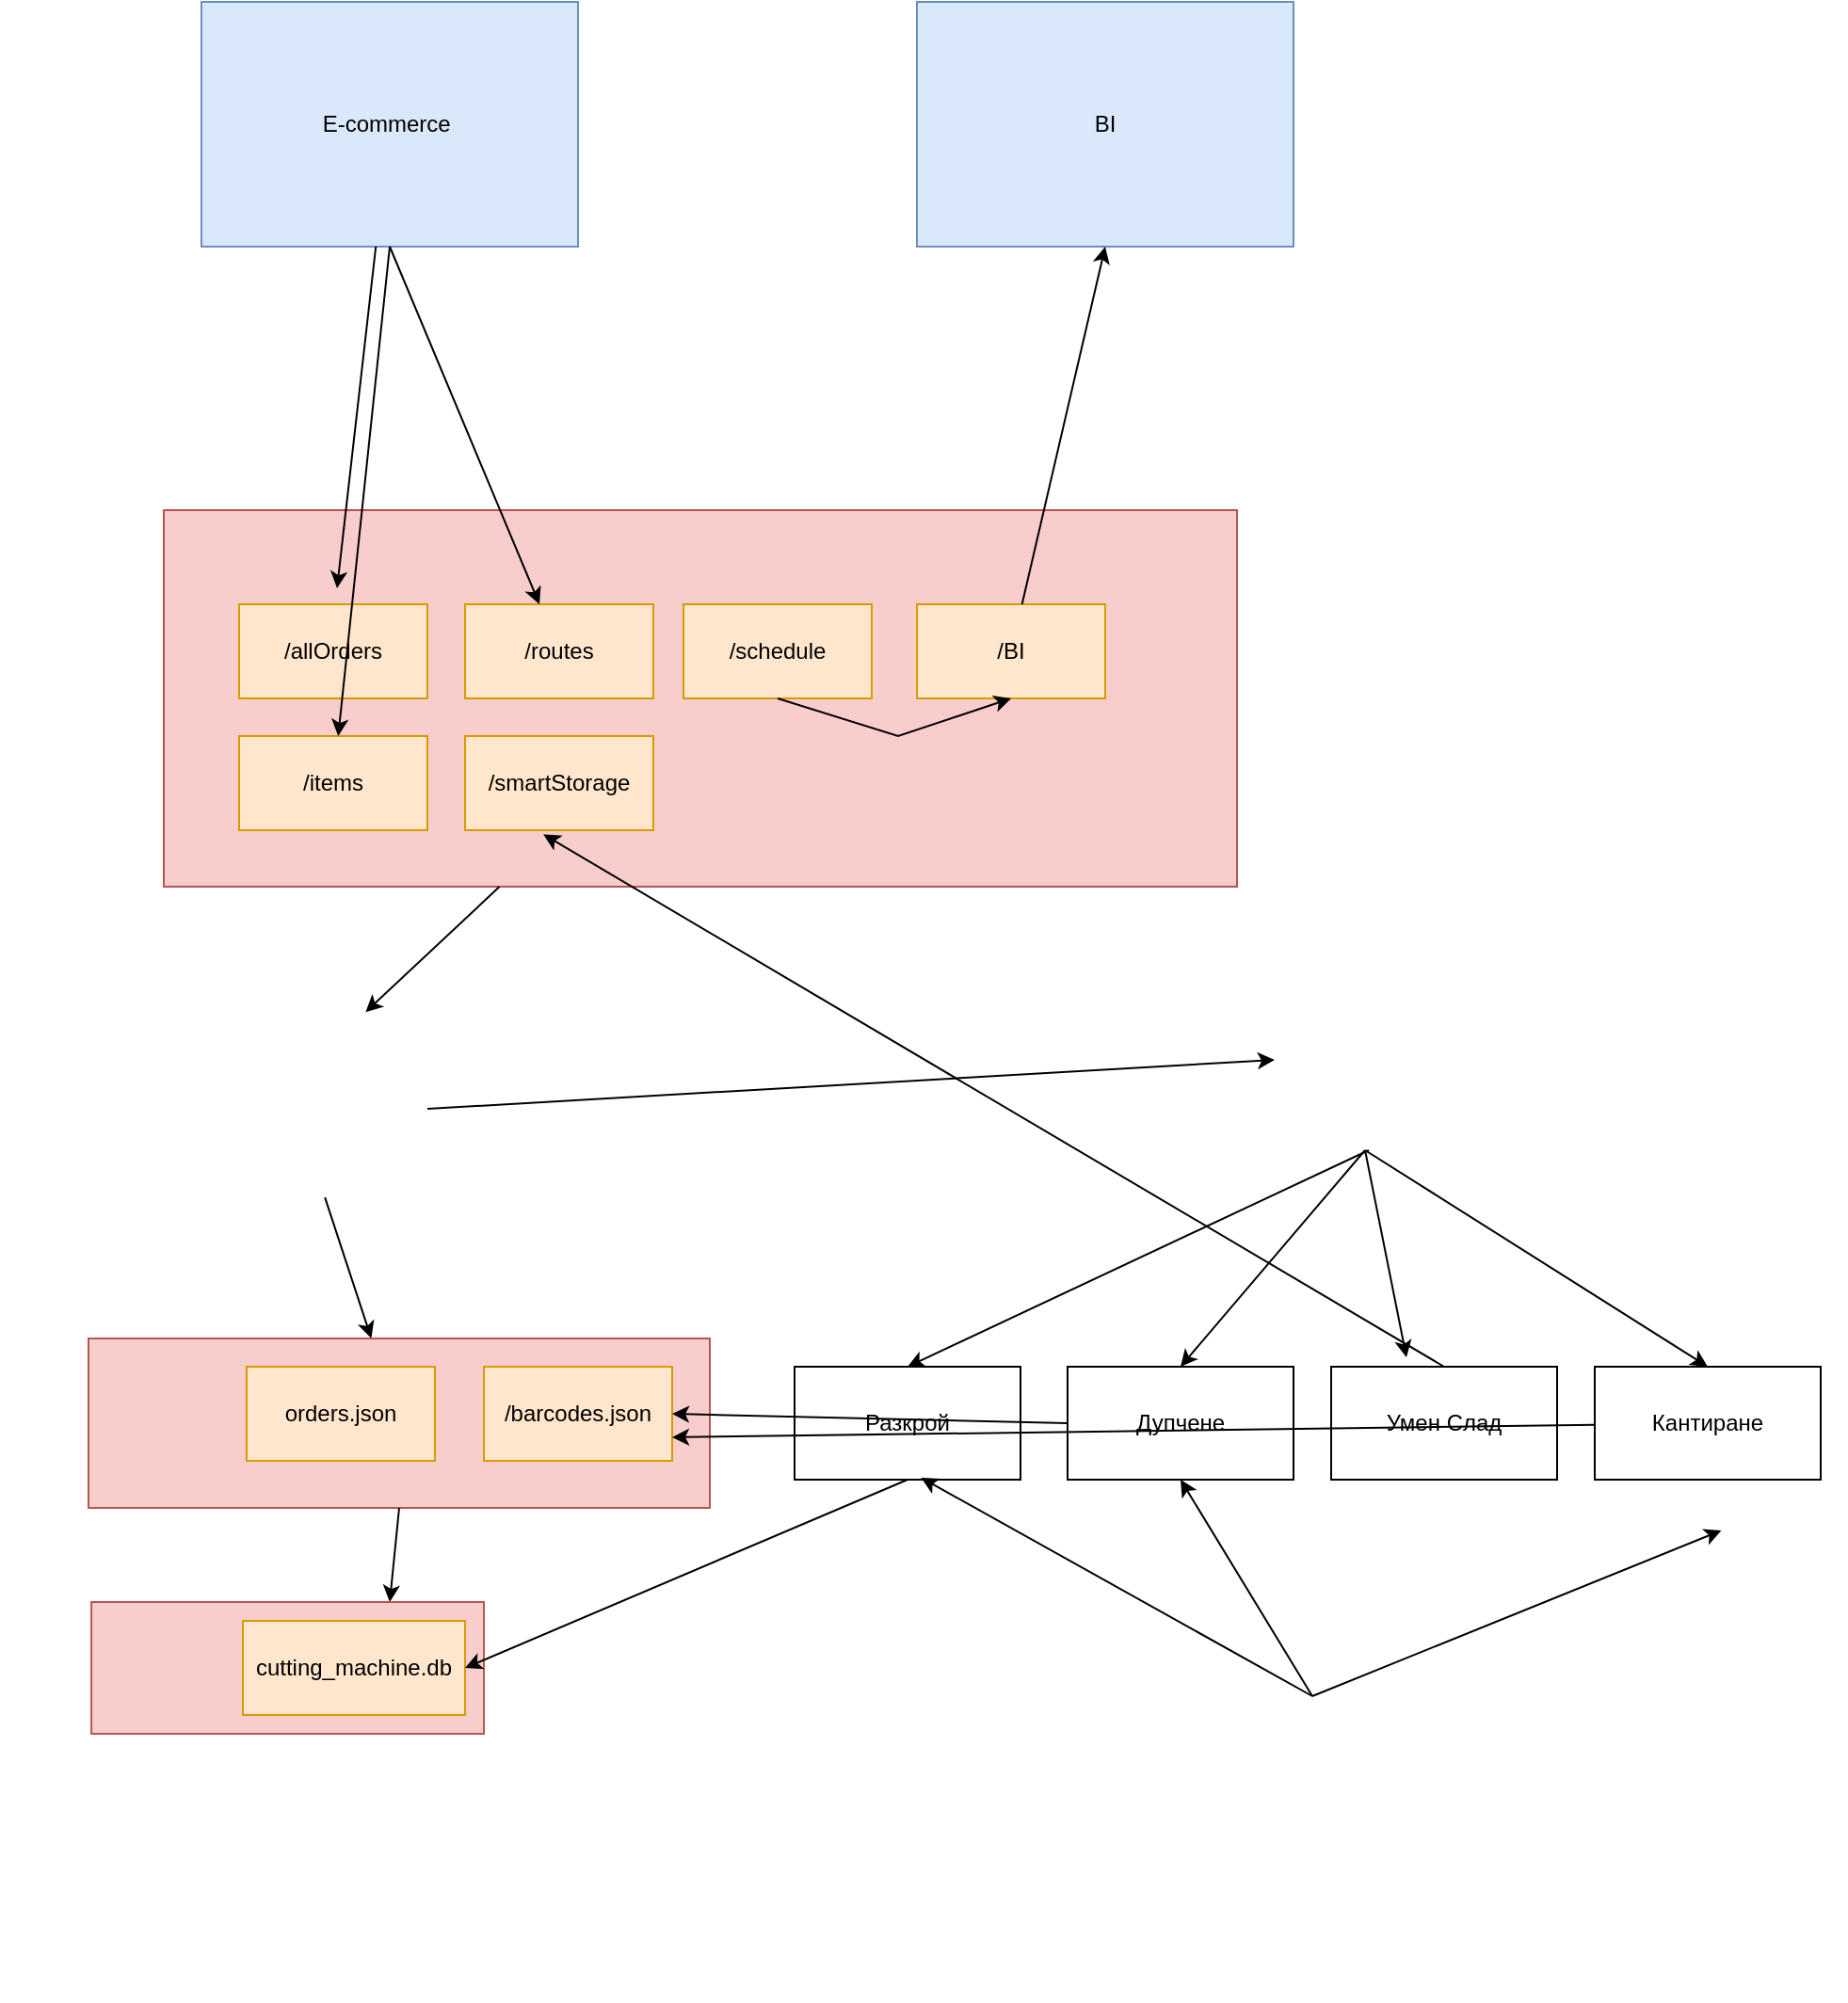 <mxfile version="17.1.3" type="github">
  <diagram id="1dXitBa1tYRR6ALUjFQJ" name="Page-1">
    <mxGraphModel dx="1888" dy="547" grid="1" gridSize="10" guides="1" tooltips="1" connect="1" arrows="1" fold="1" page="1" pageScale="1" pageWidth="850" pageHeight="1100" math="0" shadow="0">
      <root>
        <mxCell id="0" />
        <mxCell id="1" parent="0" />
        <mxCell id="5cHCx3r3s3_XpyU0GuuB-34" value="" style="shape=image;verticalLabelPosition=bottom;labelBackgroundColor=default;verticalAlign=top;aspect=fixed;imageAspect=0;image=https://uploads.sitepoint.com/wp-content/uploads/2016/10/1477673935anime-logo.png;" vertex="1" parent="1">
          <mxGeometry x="-265.51" y="824" width="105.51" height="28" as="geometry" />
        </mxCell>
        <mxCell id="5cHCx3r3s3_XpyU0GuuB-35" value="" style="shape=image;verticalLabelPosition=bottom;labelBackgroundColor=default;verticalAlign=top;aspect=fixed;imageAspect=0;image=https://uploads.sitepoint.com/wp-content/uploads/2016/10/1477673935anime-logo.png;" vertex="1" parent="1">
          <mxGeometry x="14.49" y="824" width="105.51" height="28" as="geometry" />
        </mxCell>
        <mxCell id="5cHCx3r3s3_XpyU0GuuB-33" value="" style="shape=image;verticalLabelPosition=bottom;labelBackgroundColor=default;verticalAlign=top;aspect=fixed;imageAspect=0;image=https://uploads.sitepoint.com/wp-content/uploads/2016/10/1477673935anime-logo.png;" vertex="1" parent="1">
          <mxGeometry x="-410.51" y="824" width="105.51" height="28" as="geometry" />
        </mxCell>
        <mxCell id="qF_yDrrP_VQrt9cK3OHo-15" value="" style="shape=image;verticalLabelPosition=bottom;labelBackgroundColor=default;verticalAlign=top;aspect=fixed;imageAspect=0;image=https://www.chartjs.org/img/chartjs-logo.svg;" parent="1" vertex="1">
          <mxGeometry x="-452" y="104" width="92" height="92" as="geometry" />
        </mxCell>
        <mxCell id="qF_yDrrP_VQrt9cK3OHo-13" value="" style="shape=image;verticalLabelPosition=bottom;labelBackgroundColor=default;verticalAlign=top;aspect=fixed;imageAspect=0;image=https://zzz.dog/img/zdog-thumbnail.png;" parent="1" vertex="1">
          <mxGeometry x="-846.66" y="110" width="106.66" height="80" as="geometry" />
        </mxCell>
        <mxCell id="qF_yDrrP_VQrt9cK3OHo-7" value="" style="rounded=0;whiteSpace=wrap;html=1;fillColor=#f8cecc;strokeColor=#b85450;" parent="1" vertex="1">
          <mxGeometry x="-760" y="310" width="570" height="200" as="geometry" />
        </mxCell>
        <mxCell id="qF_yDrrP_VQrt9cK3OHo-6" value="E-commerce&amp;nbsp;" style="rounded=0;whiteSpace=wrap;html=1;fillColor=#dae8fc;strokeColor=#6c8ebf;" parent="1" vertex="1">
          <mxGeometry x="-740" y="40" width="200" height="130" as="geometry" />
        </mxCell>
        <UserObject label="" link="https://th.bing.com/th/id/OIP.QvJHAjIrrxROZa2Gb8kqxgHaHa?pid=ImgDet&amp;rs=1" id="qF_yDrrP_VQrt9cK3OHo-1">
          <mxCell style="shape=image;verticalLabelPosition=bottom;labelBackgroundColor=default;verticalAlign=top;aspect=fixed;imageAspect=0;image=https://upload.wikimedia.org/wikipedia/commons/thumb/1/1b/Svelte_Logo.svg/1200px-Svelte_Logo.svg.png;" parent="1" vertex="1">
            <mxGeometry x="-780" y="90" width="83.07" height="100" as="geometry" />
          </mxCell>
        </UserObject>
        <mxCell id="qF_yDrrP_VQrt9cK3OHo-4" value="" style="shape=image;verticalLabelPosition=bottom;labelBackgroundColor=default;verticalAlign=top;aspect=fixed;imageAspect=0;image=https://cdn4.iconfinder.com/data/icons/google-i-o-2016/512/google_firebase-2-512.png;" parent="1" vertex="1">
          <mxGeometry x="-830" y="230" width="162" height="162" as="geometry" />
        </mxCell>
        <mxCell id="qF_yDrrP_VQrt9cK3OHo-8" value="/allOrders" style="rounded=0;whiteSpace=wrap;html=1;fillColor=#ffe6cc;strokeColor=#d79b00;" parent="1" vertex="1">
          <mxGeometry x="-720" y="360" width="100" height="50" as="geometry" />
        </mxCell>
        <mxCell id="qF_yDrrP_VQrt9cK3OHo-9" value="/routes" style="rounded=0;whiteSpace=wrap;html=1;fillColor=#ffe6cc;strokeColor=#d79b00;" parent="1" vertex="1">
          <mxGeometry x="-600" y="360" width="100" height="50" as="geometry" />
        </mxCell>
        <mxCell id="qF_yDrrP_VQrt9cK3OHo-10" value="/schedule" style="rounded=0;whiteSpace=wrap;html=1;fillColor=#ffe6cc;strokeColor=#d79b00;" parent="1" vertex="1">
          <mxGeometry x="-484" y="360" width="100" height="50" as="geometry" />
        </mxCell>
        <mxCell id="qF_yDrrP_VQrt9cK3OHo-11" value="/BI" style="rounded=0;whiteSpace=wrap;html=1;fillColor=#ffe6cc;strokeColor=#d79b00;" parent="1" vertex="1">
          <mxGeometry x="-360" y="360" width="100" height="50" as="geometry" />
        </mxCell>
        <mxCell id="qF_yDrrP_VQrt9cK3OHo-12" value="BI" style="rounded=0;whiteSpace=wrap;html=1;fillColor=#dae8fc;strokeColor=#6c8ebf;" parent="1" vertex="1">
          <mxGeometry x="-360" y="40" width="200" height="130" as="geometry" />
        </mxCell>
        <UserObject label="" link="https://th.bing.com/th/id/OIP.QvJHAjIrrxROZa2Gb8kqxgHaHa?pid=ImgDet&amp;rs=1" id="qF_yDrrP_VQrt9cK3OHo-14">
          <mxCell style="shape=image;verticalLabelPosition=bottom;labelBackgroundColor=default;verticalAlign=top;aspect=fixed;imageAspect=0;image=https://upload.wikimedia.org/wikipedia/commons/thumb/1/1b/Svelte_Logo.svg/1200px-Svelte_Logo.svg.png;" parent="1" vertex="1">
            <mxGeometry x="-400" y="100" width="83.07" height="100" as="geometry" />
          </mxCell>
        </UserObject>
        <mxCell id="qF_yDrrP_VQrt9cK3OHo-16" value="/items" style="rounded=0;whiteSpace=wrap;html=1;fillColor=#ffe6cc;strokeColor=#d79b00;" parent="1" vertex="1">
          <mxGeometry x="-720" y="430" width="100" height="50" as="geometry" />
        </mxCell>
        <mxCell id="qF_yDrrP_VQrt9cK3OHo-17" value="" style="shape=image;verticalLabelPosition=bottom;labelBackgroundColor=default;verticalAlign=top;aspect=fixed;imageAspect=0;image=https://cdn.iconscout.com/icon/free/png-256/python-3521655-2945099.png;" parent="1" vertex="1">
          <mxGeometry x="-716" y="580" width="96" height="96" as="geometry" />
        </mxCell>
        <mxCell id="5cHCx3r3s3_XpyU0GuuB-1" value="" style="endArrow=classic;html=1;rounded=0;entryX=0.658;entryY=-0.035;entryDx=0;entryDy=0;entryPerimeter=0;" edge="1" parent="1" source="qF_yDrrP_VQrt9cK3OHo-7" target="qF_yDrrP_VQrt9cK3OHo-17">
          <mxGeometry width="50" height="50" relative="1" as="geometry">
            <mxPoint x="-680" y="570" as="sourcePoint" />
            <mxPoint x="-580" y="570" as="targetPoint" />
            <Array as="points" />
          </mxGeometry>
        </mxCell>
        <mxCell id="5cHCx3r3s3_XpyU0GuuB-2" value="" style="endArrow=classic;html=1;rounded=0;exitX=0.433;exitY=0.99;exitDx=0;exitDy=0;exitPerimeter=0;" edge="1" parent="1" source="qF_yDrrP_VQrt9cK3OHo-17" target="5cHCx3r3s3_XpyU0GuuB-3">
          <mxGeometry width="50" height="50" relative="1" as="geometry">
            <mxPoint x="-470" y="780" as="sourcePoint" />
            <mxPoint x="-674" y="760" as="targetPoint" />
          </mxGeometry>
        </mxCell>
        <mxCell id="5cHCx3r3s3_XpyU0GuuB-3" value="" style="rounded=0;whiteSpace=wrap;html=1;fillColor=#f8cecc;strokeColor=#b85450;" vertex="1" parent="1">
          <mxGeometry x="-800" y="750" width="330" height="90" as="geometry" />
        </mxCell>
        <mxCell id="5cHCx3r3s3_XpyU0GuuB-6" value="orders.json" style="rounded=0;whiteSpace=wrap;html=1;fillColor=#ffe6cc;strokeColor=#d79b00;" vertex="1" parent="1">
          <mxGeometry x="-716" y="765" width="100" height="50" as="geometry" />
        </mxCell>
        <mxCell id="5cHCx3r3s3_XpyU0GuuB-7" value="/barcodes.json" style="rounded=0;whiteSpace=wrap;html=1;fillColor=#ffe6cc;strokeColor=#d79b00;" vertex="1" parent="1">
          <mxGeometry x="-590" y="765" width="100" height="50" as="geometry" />
        </mxCell>
        <mxCell id="5cHCx3r3s3_XpyU0GuuB-9" style="edgeStyle=orthogonalEdgeStyle;rounded=0;orthogonalLoop=1;jettySize=auto;html=1;exitX=0.5;exitY=1;exitDx=0;exitDy=0;" edge="1" parent="1" source="5cHCx3r3s3_XpyU0GuuB-3" target="5cHCx3r3s3_XpyU0GuuB-3">
          <mxGeometry relative="1" as="geometry" />
        </mxCell>
        <mxCell id="5cHCx3r3s3_XpyU0GuuB-11" value="" style="shape=image;verticalLabelPosition=bottom;labelBackgroundColor=default;verticalAlign=top;aspect=fixed;imageAspect=0;image=https://cdn-icons-png.flaticon.com/512/136/136443.png;" vertex="1" parent="1">
          <mxGeometry x="-790" y="760" width="60" height="60" as="geometry" />
        </mxCell>
        <mxCell id="5cHCx3r3s3_XpyU0GuuB-12" value="" style="endArrow=classic;html=1;rounded=0;exitX=0.5;exitY=1;exitDx=0;exitDy=0;" edge="1" parent="1" source="5cHCx3r3s3_XpyU0GuuB-3">
          <mxGeometry width="50" height="50" relative="1" as="geometry">
            <mxPoint x="-470" y="710" as="sourcePoint" />
            <mxPoint x="-640" y="890" as="targetPoint" />
          </mxGeometry>
        </mxCell>
        <mxCell id="5cHCx3r3s3_XpyU0GuuB-13" value="" style="rounded=0;whiteSpace=wrap;html=1;fillColor=#f8cecc;strokeColor=#b85450;" vertex="1" parent="1">
          <mxGeometry x="-798.46" y="890" width="208.46" height="70" as="geometry" />
        </mxCell>
        <mxCell id="5cHCx3r3s3_XpyU0GuuB-14" value="" style="shape=image;verticalLabelPosition=bottom;labelBackgroundColor=default;verticalAlign=top;aspect=fixed;imageAspect=0;image=https://upload.wikimedia.org/wikipedia/commons/thumb/9/97/Sqlite-square-icon.svg/1200px-Sqlite-square-icon.svg.png;" vertex="1" parent="1">
          <mxGeometry x="-790" y="895" width="60" height="60" as="geometry" />
        </mxCell>
        <mxCell id="5cHCx3r3s3_XpyU0GuuB-15" value="cutting_machine.db" style="rounded=0;whiteSpace=wrap;html=1;fillColor=#ffe6cc;strokeColor=#d79b00;" vertex="1" parent="1">
          <mxGeometry x="-718" y="900" width="118" height="50" as="geometry" />
        </mxCell>
        <mxCell id="5cHCx3r3s3_XpyU0GuuB-17" value="" style="shape=image;verticalLabelPosition=bottom;labelBackgroundColor=default;verticalAlign=top;aspect=fixed;imageAspect=0;image=https://cdn.iconscout.com/icon/free/png-256/python-3521655-2945099.png;" vertex="1" parent="1">
          <mxGeometry x="-170" y="554" width="96" height="96" as="geometry" />
        </mxCell>
        <mxCell id="5cHCx3r3s3_XpyU0GuuB-16" value="" style="shape=image;verticalLabelPosition=bottom;labelBackgroundColor=default;verticalAlign=top;aspect=fixed;imageAspect=0;image=https://cdn-icons-png.flaticon.com/512/468/468369.png;" vertex="1" parent="1">
          <mxGeometry x="-180" y="600.5" width="55" height="55" as="geometry" />
        </mxCell>
        <mxCell id="5cHCx3r3s3_XpyU0GuuB-18" value="" style="endArrow=classic;html=1;rounded=0;exitX=1;exitY=0.5;exitDx=0;exitDy=0;entryX=0;entryY=0.5;entryDx=0;entryDy=0;" edge="1" parent="1" source="qF_yDrrP_VQrt9cK3OHo-17" target="5cHCx3r3s3_XpyU0GuuB-17">
          <mxGeometry width="50" height="50" relative="1" as="geometry">
            <mxPoint x="-470" y="780" as="sourcePoint" />
            <mxPoint x="-420" y="730" as="targetPoint" />
          </mxGeometry>
        </mxCell>
        <mxCell id="5cHCx3r3s3_XpyU0GuuB-20" value="Разкрой" style="rounded=0;whiteSpace=wrap;html=1;" vertex="1" parent="1">
          <mxGeometry x="-425" y="765" width="120" height="60" as="geometry" />
        </mxCell>
        <mxCell id="5cHCx3r3s3_XpyU0GuuB-21" value="Кантиране" style="rounded=0;whiteSpace=wrap;html=1;" vertex="1" parent="1">
          <mxGeometry y="765" width="120" height="60" as="geometry" />
        </mxCell>
        <mxCell id="5cHCx3r3s3_XpyU0GuuB-22" value="Дупчене" style="rounded=0;whiteSpace=wrap;html=1;" vertex="1" parent="1">
          <mxGeometry x="-280" y="765" width="120" height="60" as="geometry" />
        </mxCell>
        <mxCell id="5cHCx3r3s3_XpyU0GuuB-23" value="Умен Слад" style="rounded=0;whiteSpace=wrap;html=1;" vertex="1" parent="1">
          <mxGeometry x="-140" y="765" width="120" height="60" as="geometry" />
        </mxCell>
        <UserObject label="" link="https://th.bing.com/th/id/OIP.QvJHAjIrrxROZa2Gb8kqxgHaHa?pid=ImgDet&amp;rs=1" id="5cHCx3r3s3_XpyU0GuuB-25">
          <mxCell style="shape=image;verticalLabelPosition=bottom;labelBackgroundColor=default;verticalAlign=top;aspect=fixed;imageAspect=0;image=https://upload.wikimedia.org/wikipedia/commons/thumb/1/1b/Svelte_Logo.svg/1200px-Svelte_Logo.svg.png;" vertex="1" parent="1">
            <mxGeometry x="-340" y="800" width="43.2" height="52" as="geometry" />
          </mxCell>
        </UserObject>
        <UserObject label="" link="https://th.bing.com/th/id/OIP.QvJHAjIrrxROZa2Gb8kqxgHaHa?pid=ImgDet&amp;rs=1" id="5cHCx3r3s3_XpyU0GuuB-26">
          <mxCell style="shape=image;verticalLabelPosition=bottom;labelBackgroundColor=default;verticalAlign=top;aspect=fixed;imageAspect=0;image=https://upload.wikimedia.org/wikipedia/commons/thumb/1/1b/Svelte_Logo.svg/1200px-Svelte_Logo.svg.png;" vertex="1" parent="1">
            <mxGeometry x="-190" y="800" width="43.2" height="52" as="geometry" />
          </mxCell>
        </UserObject>
        <UserObject label="" link="https://th.bing.com/th/id/OIP.QvJHAjIrrxROZa2Gb8kqxgHaHa?pid=ImgDet&amp;rs=1" id="5cHCx3r3s3_XpyU0GuuB-27">
          <mxCell style="shape=image;verticalLabelPosition=bottom;labelBackgroundColor=default;verticalAlign=top;aspect=fixed;imageAspect=0;image=https://upload.wikimedia.org/wikipedia/commons/thumb/1/1b/Svelte_Logo.svg/1200px-Svelte_Logo.svg.png;" vertex="1" parent="1">
            <mxGeometry x="-50" y="801" width="43.2" height="52" as="geometry" />
          </mxCell>
        </UserObject>
        <UserObject label="" link="https://th.bing.com/th/id/OIP.QvJHAjIrrxROZa2Gb8kqxgHaHa?pid=ImgDet&amp;rs=1" id="5cHCx3r3s3_XpyU0GuuB-28">
          <mxCell style="shape=image;verticalLabelPosition=bottom;labelBackgroundColor=default;verticalAlign=top;aspect=fixed;imageAspect=0;image=https://upload.wikimedia.org/wikipedia/commons/thumb/1/1b/Svelte_Logo.svg/1200px-Svelte_Logo.svg.png;" vertex="1" parent="1">
            <mxGeometry x="90" y="810" width="43.2" height="52" as="geometry" />
          </mxCell>
        </UserObject>
        <mxCell id="5cHCx3r3s3_XpyU0GuuB-29" value="" style="endArrow=classic;html=1;rounded=0;" edge="1" parent="1">
          <mxGeometry width="50" height="50" relative="1" as="geometry">
            <mxPoint x="-122" y="650" as="sourcePoint" />
            <mxPoint x="-100" y="760" as="targetPoint" />
          </mxGeometry>
        </mxCell>
        <mxCell id="5cHCx3r3s3_XpyU0GuuB-30" value="" style="endArrow=classic;html=1;rounded=0;exitX=0.5;exitY=1;exitDx=0;exitDy=0;entryX=0.5;entryY=0;entryDx=0;entryDy=0;" edge="1" parent="1" source="5cHCx3r3s3_XpyU0GuuB-17" target="5cHCx3r3s3_XpyU0GuuB-21">
          <mxGeometry width="50" height="50" relative="1" as="geometry">
            <mxPoint x="-103.552" y="659.424" as="sourcePoint" />
            <mxPoint x="-90" y="770" as="targetPoint" />
          </mxGeometry>
        </mxCell>
        <mxCell id="5cHCx3r3s3_XpyU0GuuB-31" value="" style="endArrow=classic;html=1;rounded=0;exitX=0.5;exitY=1;exitDx=0;exitDy=0;entryX=0.5;entryY=0;entryDx=0;entryDy=0;" edge="1" parent="1" source="5cHCx3r3s3_XpyU0GuuB-17" target="5cHCx3r3s3_XpyU0GuuB-22">
          <mxGeometry width="50" height="50" relative="1" as="geometry">
            <mxPoint x="-250" y="720" as="sourcePoint" />
            <mxPoint x="-200" y="670" as="targetPoint" />
          </mxGeometry>
        </mxCell>
        <mxCell id="5cHCx3r3s3_XpyU0GuuB-32" value="" style="endArrow=classic;html=1;rounded=0;entryX=0.5;entryY=0;entryDx=0;entryDy=0;" edge="1" parent="1" target="5cHCx3r3s3_XpyU0GuuB-20">
          <mxGeometry width="50" height="50" relative="1" as="geometry">
            <mxPoint x="-120" y="650" as="sourcePoint" />
            <mxPoint x="-350" y="670" as="targetPoint" />
          </mxGeometry>
        </mxCell>
        <mxCell id="5cHCx3r3s3_XpyU0GuuB-36" value="" style="endArrow=classic;html=1;rounded=0;entryX=1;entryY=0.75;entryDx=0;entryDy=0;" edge="1" parent="1" source="qF_yDrrP_VQrt9cK3OHo-6" target="qF_yDrrP_VQrt9cK3OHo-4">
          <mxGeometry width="50" height="50" relative="1" as="geometry">
            <mxPoint x="-640" y="220" as="sourcePoint" />
            <mxPoint x="-640" y="240.711" as="targetPoint" />
          </mxGeometry>
        </mxCell>
        <mxCell id="5cHCx3r3s3_XpyU0GuuB-37" value="" style="endArrow=classic;html=1;rounded=0;exitX=0.5;exitY=1;exitDx=0;exitDy=0;" edge="1" parent="1" source="qF_yDrrP_VQrt9cK3OHo-6" target="qF_yDrrP_VQrt9cK3OHo-9">
          <mxGeometry width="50" height="50" relative="1" as="geometry">
            <mxPoint x="-650" y="210" as="sourcePoint" />
            <mxPoint x="-600" y="160" as="targetPoint" />
          </mxGeometry>
        </mxCell>
        <mxCell id="5cHCx3r3s3_XpyU0GuuB-38" value="" style="endArrow=classic;html=1;rounded=0;exitX=0.5;exitY=1;exitDx=0;exitDy=0;" edge="1" parent="1" source="qF_yDrrP_VQrt9cK3OHo-6" target="qF_yDrrP_VQrt9cK3OHo-16">
          <mxGeometry width="50" height="50" relative="1" as="geometry">
            <mxPoint x="-650" y="210" as="sourcePoint" />
            <mxPoint x="-600" y="160" as="targetPoint" />
          </mxGeometry>
        </mxCell>
        <mxCell id="5cHCx3r3s3_XpyU0GuuB-40" value="" style="endArrow=classic;html=1;rounded=0;exitX=0.5;exitY=1;exitDx=0;exitDy=0;entryX=0.5;entryY=1;entryDx=0;entryDy=0;" edge="1" parent="1" source="qF_yDrrP_VQrt9cK3OHo-10" target="qF_yDrrP_VQrt9cK3OHo-11">
          <mxGeometry width="50" height="50" relative="1" as="geometry">
            <mxPoint x="-330" y="270" as="sourcePoint" />
            <mxPoint x="-280" y="220" as="targetPoint" />
            <Array as="points">
              <mxPoint x="-370" y="430" />
            </Array>
          </mxGeometry>
        </mxCell>
        <mxCell id="5cHCx3r3s3_XpyU0GuuB-41" value="" style="endArrow=classic;html=1;rounded=0;entryX=0.5;entryY=1;entryDx=0;entryDy=0;" edge="1" parent="1" source="qF_yDrrP_VQrt9cK3OHo-11" target="qF_yDrrP_VQrt9cK3OHo-12">
          <mxGeometry width="50" height="50" relative="1" as="geometry">
            <mxPoint x="-260" y="220" as="sourcePoint" />
            <mxPoint x="-260" y="240.711" as="targetPoint" />
          </mxGeometry>
        </mxCell>
        <mxCell id="5cHCx3r3s3_XpyU0GuuB-44" value="" style="endArrow=classic;html=1;rounded=0;exitX=0.5;exitY=1;exitDx=0;exitDy=0;entryX=1;entryY=0.5;entryDx=0;entryDy=0;" edge="1" parent="1" source="5cHCx3r3s3_XpyU0GuuB-20" target="5cHCx3r3s3_XpyU0GuuB-15">
          <mxGeometry width="50" height="50" relative="1" as="geometry">
            <mxPoint x="-510" y="1030" as="sourcePoint" />
            <mxPoint x="-460" y="980" as="targetPoint" />
          </mxGeometry>
        </mxCell>
        <mxCell id="5cHCx3r3s3_XpyU0GuuB-45" value="" style="endArrow=classic;html=1;rounded=0;exitX=0;exitY=0.5;exitDx=0;exitDy=0;entryX=1;entryY=0.5;entryDx=0;entryDy=0;" edge="1" parent="1" source="5cHCx3r3s3_XpyU0GuuB-22" target="5cHCx3r3s3_XpyU0GuuB-7">
          <mxGeometry width="50" height="50" relative="1" as="geometry">
            <mxPoint x="-290" y="840" as="sourcePoint" />
            <mxPoint x="-240" y="790" as="targetPoint" />
          </mxGeometry>
        </mxCell>
        <mxCell id="5cHCx3r3s3_XpyU0GuuB-46" value="" style="endArrow=classic;html=1;rounded=0;entryX=1;entryY=0.75;entryDx=0;entryDy=0;" edge="1" parent="1" source="5cHCx3r3s3_XpyU0GuuB-21" target="5cHCx3r3s3_XpyU0GuuB-7">
          <mxGeometry width="50" height="50" relative="1" as="geometry">
            <mxPoint x="-170" y="940" as="sourcePoint" />
            <mxPoint x="-120" y="890" as="targetPoint" />
          </mxGeometry>
        </mxCell>
        <mxCell id="5cHCx3r3s3_XpyU0GuuB-47" value="" style="endArrow=classic;html=1;rounded=0;exitX=0.5;exitY=0;exitDx=0;exitDy=0;entryX=0.416;entryY=1.044;entryDx=0;entryDy=0;entryPerimeter=0;" edge="1" parent="1" source="5cHCx3r3s3_XpyU0GuuB-23" target="5cHCx3r3s3_XpyU0GuuB-48">
          <mxGeometry width="50" height="50" relative="1" as="geometry">
            <mxPoint x="-90" y="760" as="sourcePoint" />
            <mxPoint x="-40" y="710" as="targetPoint" />
          </mxGeometry>
        </mxCell>
        <mxCell id="5cHCx3r3s3_XpyU0GuuB-48" value="/smartStorage" style="rounded=0;whiteSpace=wrap;html=1;fillColor=#ffe6cc;strokeColor=#d79b00;" vertex="1" parent="1">
          <mxGeometry x="-600" y="430" width="100" height="50" as="geometry" />
        </mxCell>
        <mxCell id="5cHCx3r3s3_XpyU0GuuB-49" value="" style="shape=image;verticalLabelPosition=bottom;labelBackgroundColor=default;verticalAlign=top;aspect=fixed;imageAspect=0;image=http://simpleicon.com/wp-content/uploads/iphone.svg;" vertex="1" parent="1">
          <mxGeometry x="-243.5" y="920" width="182" height="182" as="geometry" />
        </mxCell>
        <mxCell id="5cHCx3r3s3_XpyU0GuuB-50" value="" style="shape=image;verticalLabelPosition=bottom;labelBackgroundColor=default;verticalAlign=top;aspect=fixed;imageAspect=0;image=https://www.svgrepo.com/show/13984/product-barcode.svg;" vertex="1" parent="1">
          <mxGeometry x="-177.87" y="1005.63" width="50.75" height="50.75" as="geometry" />
        </mxCell>
        <mxCell id="5cHCx3r3s3_XpyU0GuuB-51" value="" style="endArrow=classic;html=1;rounded=0;entryX=0.5;entryY=1;entryDx=0;entryDy=0;" edge="1" parent="1" target="5cHCx3r3s3_XpyU0GuuB-22">
          <mxGeometry width="50" height="50" relative="1" as="geometry">
            <mxPoint x="-150" y="940" as="sourcePoint" />
            <mxPoint x="-100" y="890" as="targetPoint" />
          </mxGeometry>
        </mxCell>
        <mxCell id="5cHCx3r3s3_XpyU0GuuB-52" value="" style="endArrow=classic;html=1;rounded=0;entryX=0.5;entryY=1;entryDx=0;entryDy=0;" edge="1" parent="1" target="5cHCx3r3s3_XpyU0GuuB-35">
          <mxGeometry width="50" height="50" relative="1" as="geometry">
            <mxPoint x="-150" y="940" as="sourcePoint" />
            <mxPoint x="-100" y="890" as="targetPoint" />
          </mxGeometry>
        </mxCell>
        <mxCell id="5cHCx3r3s3_XpyU0GuuB-53" value="" style="endArrow=classic;html=1;rounded=0;entryX=0.5;entryY=0;entryDx=0;entryDy=0;" edge="1" parent="1" target="5cHCx3r3s3_XpyU0GuuB-33">
          <mxGeometry width="50" height="50" relative="1" as="geometry">
            <mxPoint x="-150" y="940" as="sourcePoint" />
            <mxPoint x="-290" y="1050" as="targetPoint" />
          </mxGeometry>
        </mxCell>
      </root>
    </mxGraphModel>
  </diagram>
</mxfile>
